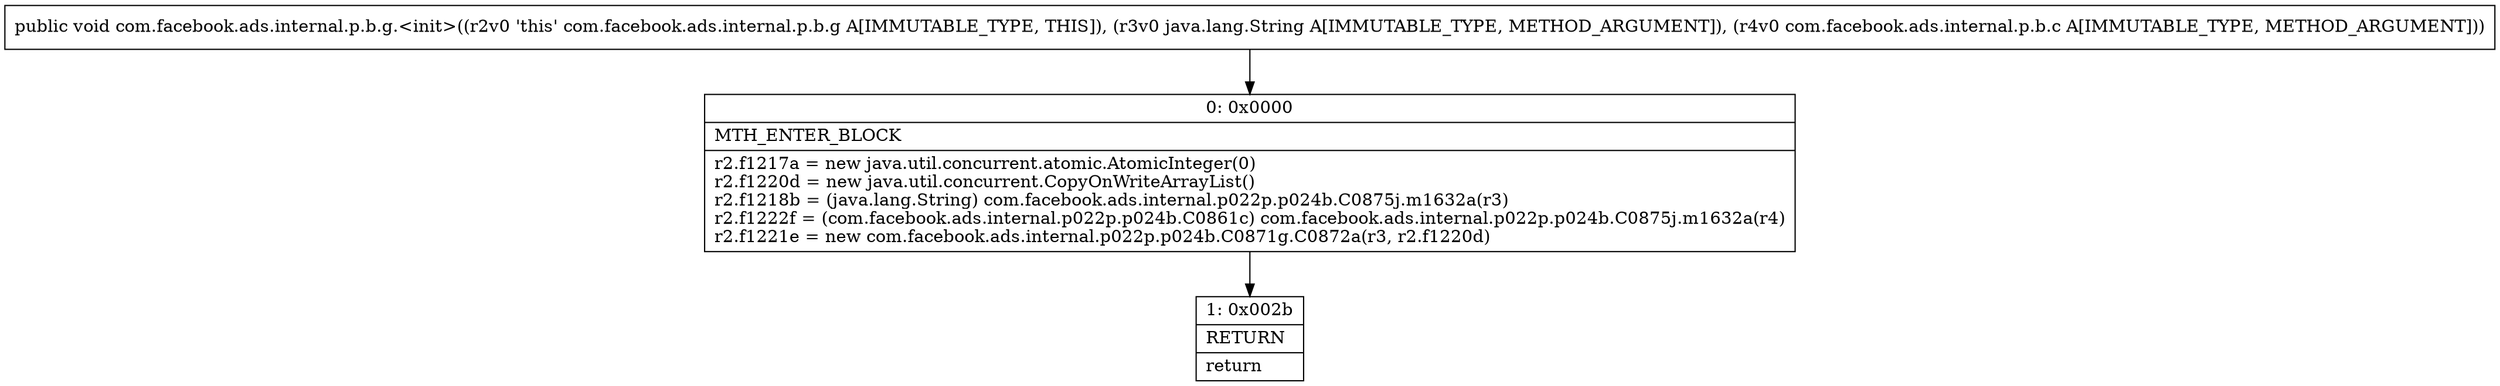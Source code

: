 digraph "CFG forcom.facebook.ads.internal.p.b.g.\<init\>(Ljava\/lang\/String;Lcom\/facebook\/ads\/internal\/p\/b\/c;)V" {
Node_0 [shape=record,label="{0\:\ 0x0000|MTH_ENTER_BLOCK\l|r2.f1217a = new java.util.concurrent.atomic.AtomicInteger(0)\lr2.f1220d = new java.util.concurrent.CopyOnWriteArrayList()\lr2.f1218b = (java.lang.String) com.facebook.ads.internal.p022p.p024b.C0875j.m1632a(r3)\lr2.f1222f = (com.facebook.ads.internal.p022p.p024b.C0861c) com.facebook.ads.internal.p022p.p024b.C0875j.m1632a(r4)\lr2.f1221e = new com.facebook.ads.internal.p022p.p024b.C0871g.C0872a(r3, r2.f1220d)\l}"];
Node_1 [shape=record,label="{1\:\ 0x002b|RETURN\l|return\l}"];
MethodNode[shape=record,label="{public void com.facebook.ads.internal.p.b.g.\<init\>((r2v0 'this' com.facebook.ads.internal.p.b.g A[IMMUTABLE_TYPE, THIS]), (r3v0 java.lang.String A[IMMUTABLE_TYPE, METHOD_ARGUMENT]), (r4v0 com.facebook.ads.internal.p.b.c A[IMMUTABLE_TYPE, METHOD_ARGUMENT])) }"];
MethodNode -> Node_0;
Node_0 -> Node_1;
}

